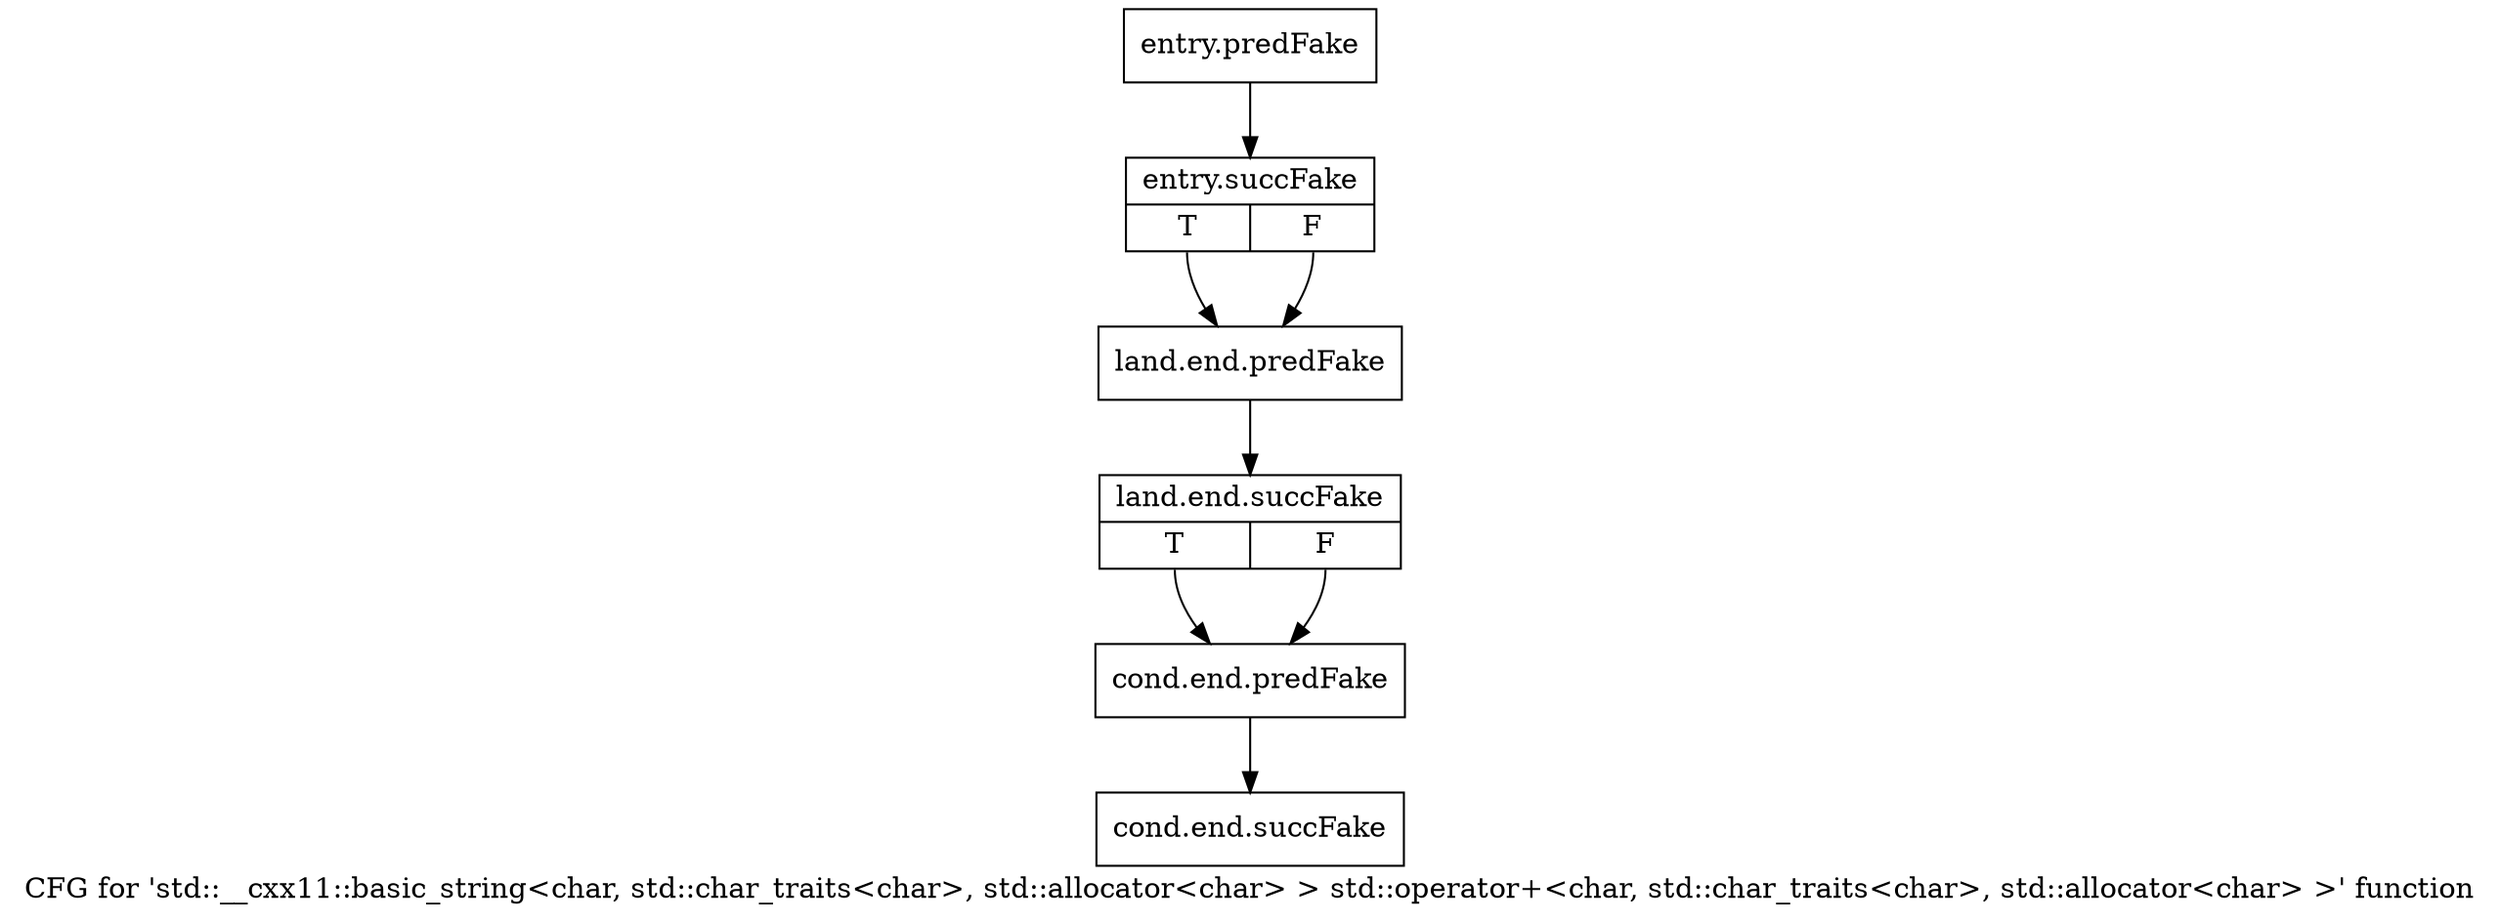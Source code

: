 digraph "CFG for 'std::__cxx11::basic_string\<char, std::char_traits\<char\>, std::allocator\<char\> \> std::operator+\<char, std::char_traits\<char\>, std::allocator\<char\> \>' function" {
	label="CFG for 'std::__cxx11::basic_string\<char, std::char_traits\<char\>, std::allocator\<char\> \> std::operator+\<char, std::char_traits\<char\>, std::allocator\<char\> \>' function";

	Node0x3aebbf0 [shape=record,filename="",linenumber="",label="{entry.predFake}"];
	Node0x3aebbf0 -> Node0x3e74cd0[ callList="" memoryops="" filename="/tools/Xilinx/Vitis_HLS/2022.1/tps/lnx64/gcc-8.3.0/lib/gcc/x86_64-pc-linux-gnu/8.3.0/../../../../include/c++/8.3.0/bits/basic_string.h" execusionnum="0"];
	Node0x3e74cd0 [shape=record,filename="/tools/Xilinx/Vitis_HLS/2022.1/tps/lnx64/gcc-8.3.0/lib/gcc/x86_64-pc-linux-gnu/8.3.0/../../../../include/c++/8.3.0/bits/basic_string.h",linenumber="6009",label="{entry.succFake|{<s0>T|<s1>F}}"];
	Node0x3e74cd0:s0 -> Node0x3aecc30[ callList="" memoryops="" filename="/tools/Xilinx/Vitis_HLS/2022.1/tps/lnx64/gcc-8.3.0/lib/gcc/x86_64-pc-linux-gnu/8.3.0/../../../../include/c++/8.3.0/bits/basic_string.h" execusionnum="0"];
	Node0x3e74cd0:s1 -> Node0x3aecc30;
	Node0x3aecc30 [shape=record,filename="/tools/Xilinx/Vitis_HLS/2022.1/tps/lnx64/gcc-8.3.0/lib/gcc/x86_64-pc-linux-gnu/8.3.0/../../../../include/c++/8.3.0/bits/basic_string.h",linenumber="6008",label="{land.end.predFake}"];
	Node0x3aecc30 -> Node0x35fcde0[ callList="" memoryops="" filename="/tools/Xilinx/Vitis_HLS/2022.1/tps/lnx64/gcc-8.3.0/lib/gcc/x86_64-pc-linux-gnu/8.3.0/../../../../include/c++/8.3.0/bits/basic_string.h" execusionnum="0"];
	Node0x35fcde0 [shape=record,filename="/tools/Xilinx/Vitis_HLS/2022.1/tps/lnx64/gcc-8.3.0/lib/gcc/x86_64-pc-linux-gnu/8.3.0/../../../../include/c++/8.3.0/bits/basic_string.h",linenumber="6010",label="{land.end.succFake|{<s0>T|<s1>F}}"];
	Node0x35fcde0:s0 -> Node0x3aecd20[ callList="" memoryops="" filename="/tools/Xilinx/Vitis_HLS/2022.1/tps/lnx64/gcc-8.3.0/lib/gcc/x86_64-pc-linux-gnu/8.3.0/../../../../include/c++/8.3.0/bits/basic_string.h" execusionnum="0"];
	Node0x35fcde0:s1 -> Node0x3aecd20[ callList="" memoryops="" filename="/tools/Xilinx/Vitis_HLS/2022.1/tps/lnx64/gcc-8.3.0/lib/gcc/x86_64-pc-linux-gnu/8.3.0/../../../../include/c++/8.3.0/bits/basic_string.h" execusionnum="0"];
	Node0x3aecd20 [shape=record,filename="/tools/Xilinx/Vitis_HLS/2022.1/tps/lnx64/gcc-8.3.0/lib/gcc/x86_64-pc-linux-gnu/8.3.0/../../../../include/c++/8.3.0/bits/basic_string.h",linenumber="6010",label="{cond.end.predFake}"];
	Node0x3aecd20 -> Node0x3aa8020[ callList="" memoryops="" filename="/tools/Xilinx/Vitis_HLS/2022.1/tps/lnx64/gcc-8.3.0/lib/gcc/x86_64-pc-linux-gnu/8.3.0/../../../../include/c++/8.3.0/bits/basic_string.h" execusionnum="0"];
	Node0x3aa8020 [shape=record,filename="/tools/Xilinx/Vitis_HLS/2022.1/tps/lnx64/gcc-8.3.0/lib/gcc/x86_64-pc-linux-gnu/8.3.0/../../../../include/c++/8.3.0/bits/basic_string.h",linenumber="6010",label="{cond.end.succFake}"];
}
